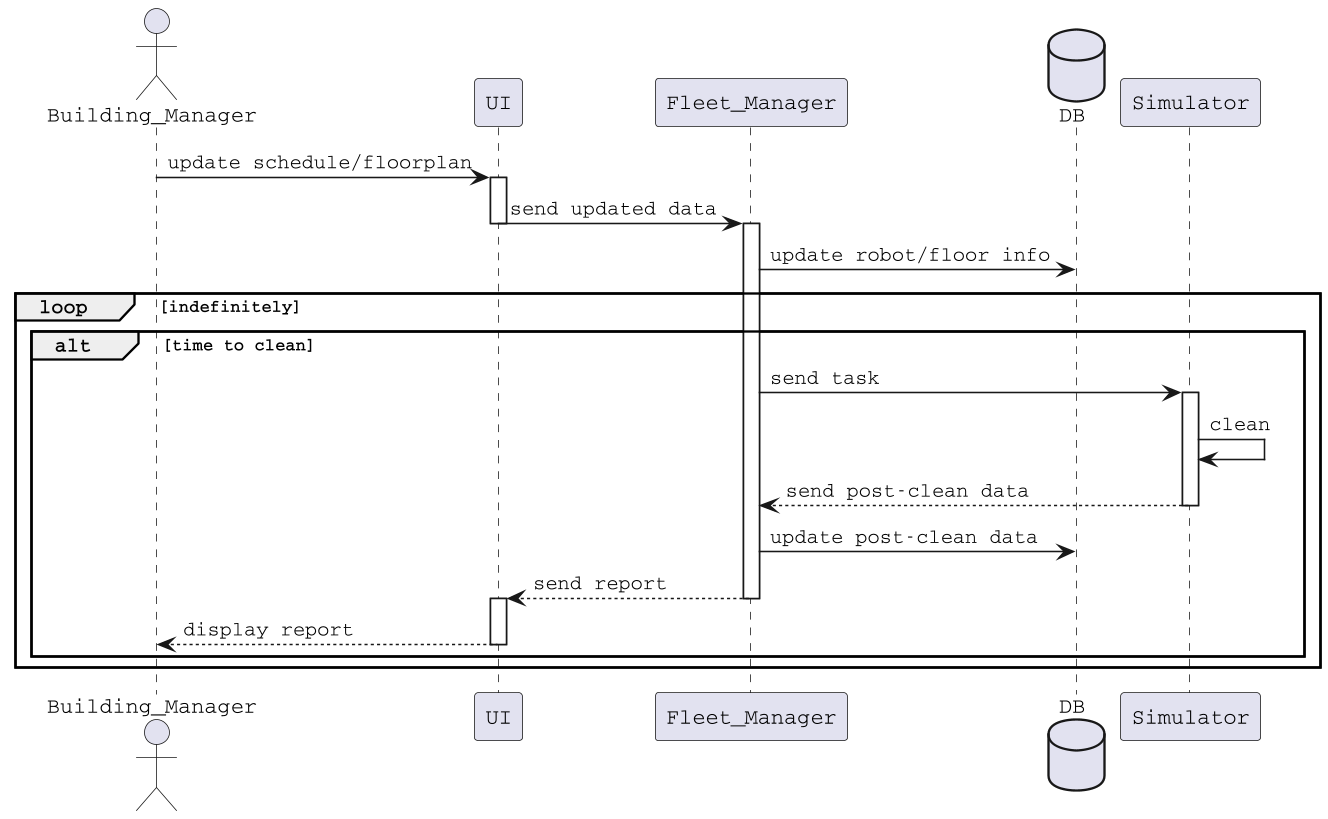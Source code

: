 @startuml 1
skinparam dpi 150
skinparam DefaultFontName Courier
actor Building_Manager
participant UI
participant Fleet_Manager
database DB
participant Simulator


Building_Manager -> UI : update schedule/floorplan
activate UI
UI -> Fleet_Manager : send updated data
deactivate UI
activate Fleet_Manager
Fleet_Manager -> DB : update robot/floor info
loop indefinitely
    alt time to clean
        Fleet_Manager -> Simulator : send task
        activate Simulator
        Simulator -> Simulator : clean
        Simulator --> Fleet_Manager : send post-clean data
        deactivate Simulator
        Fleet_Manager -> DB : update post-clean data
        Fleet_Manager --> UI : send report
        deactivate Fleet_Manager
        activate UI
        UI --> Building_Manager : display report
        deactivate UI
    end
end

@enduml
